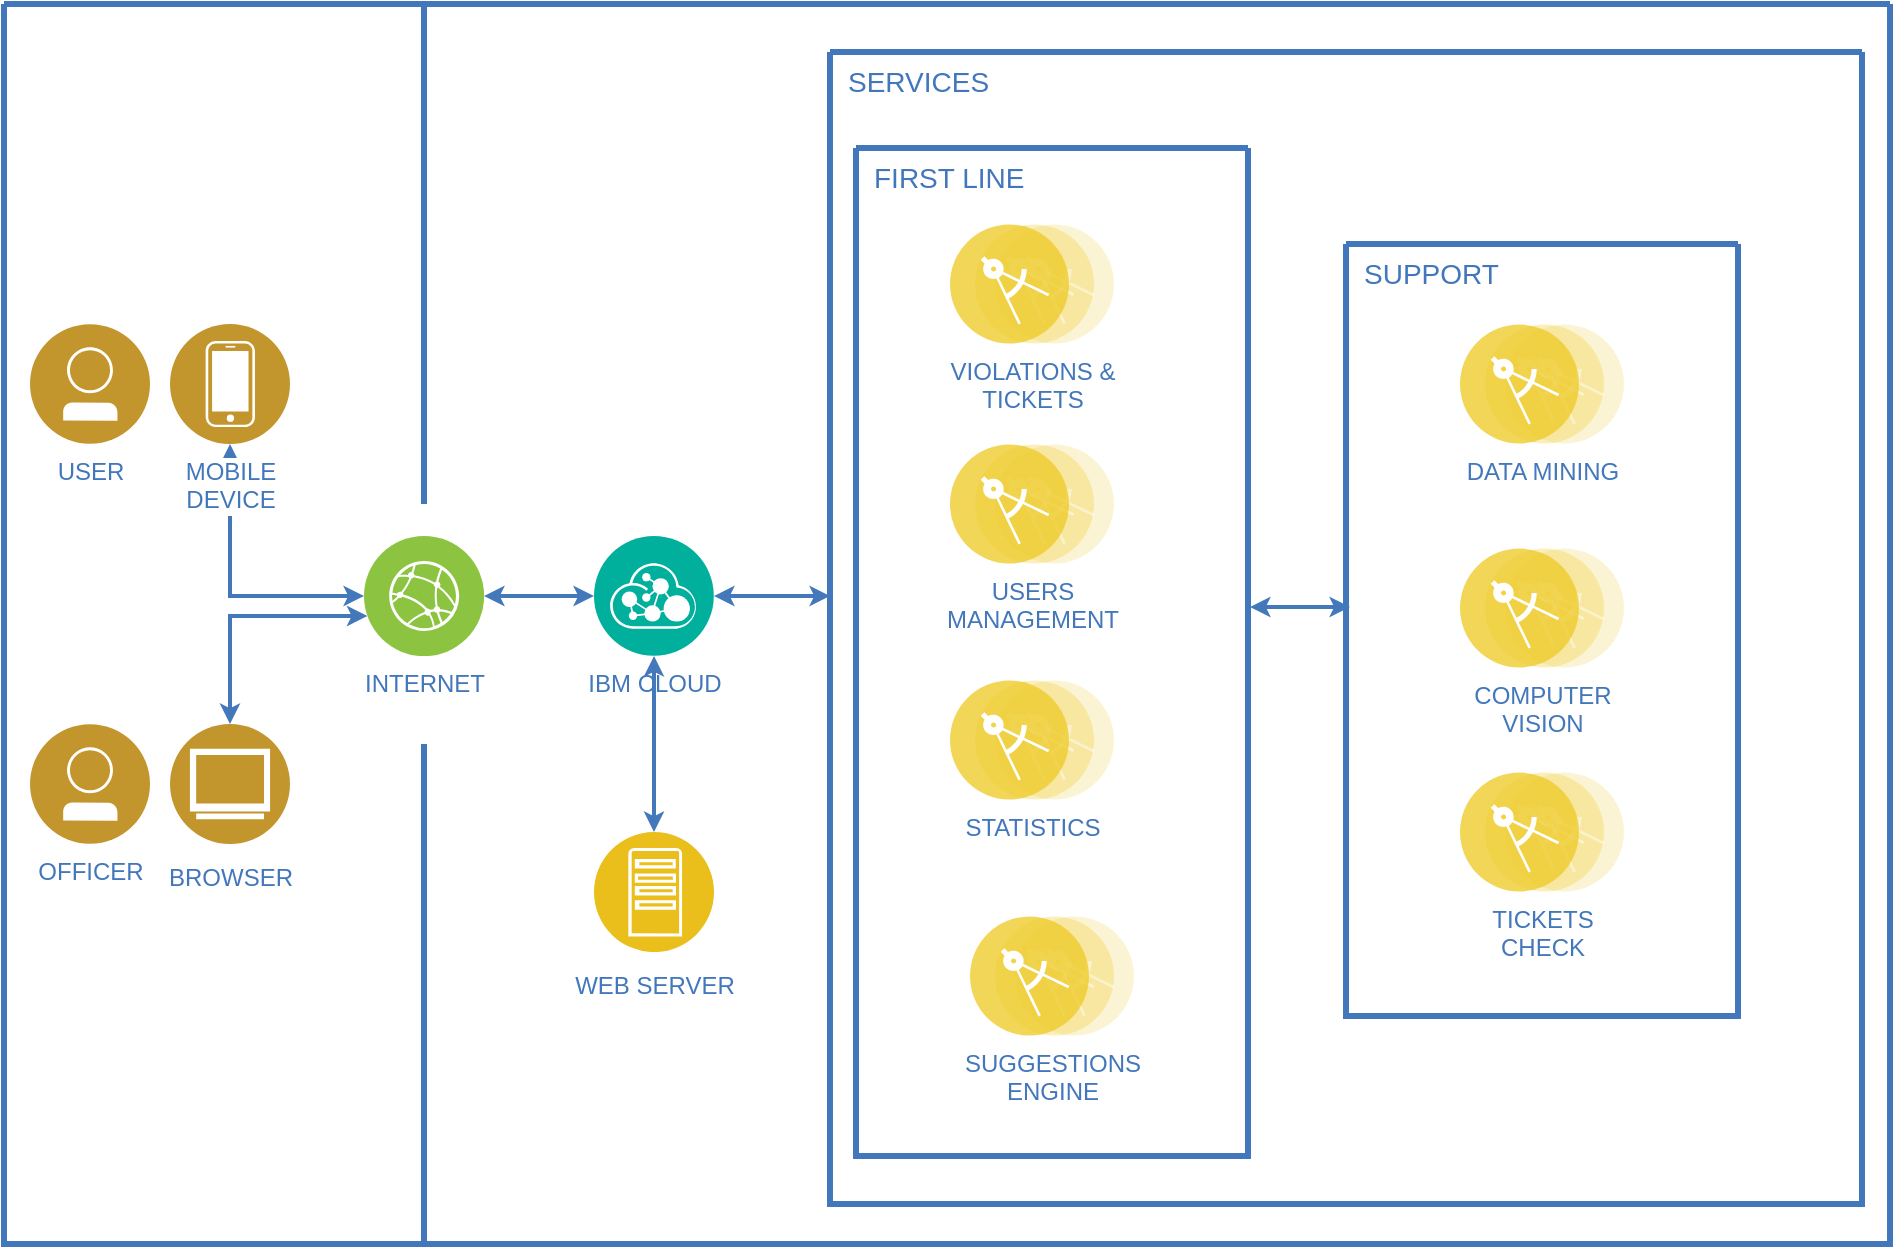 <mxfile version="12.2.9" type="device" pages="1"><diagram id="31b32b95-0358-9bc7-6ba0-a27c054ed1a7" name="Page-1"><mxGraphModel dx="1296" dy="518" grid="1" gridSize="10" guides="1" tooltips="1" connect="1" arrows="1" fold="1" page="1" pageScale="1" pageWidth="827" pageHeight="1169" background="#ffffff" math="0" shadow="0"><root><mxCell id="0"/><mxCell id="1" parent="0"/><mxCell id="2" value="" style="swimlane;shadow=0;strokeColor=#4277BB;fillColor=#ffffff;fontColor=#4277BB;align=right;startSize=0;collapsible=0;strokeWidth=3;" parent="1" vertex="1"><mxGeometry x="247" y="140" width="943" height="620" as="geometry"/></mxCell><mxCell id="4" value="" style="line;strokeWidth=3;direction=south;html=1;shadow=0;labelBackgroundColor=none;fillColor=none;gradientColor=none;fontSize=12;fontColor=#4277BB;align=right;strokeColor=#4277BB;" parent="2" vertex="1"><mxGeometry x="205" width="10" height="250" as="geometry"/></mxCell><mxCell id="16" value="" style="line;strokeWidth=3;direction=south;html=1;shadow=0;labelBackgroundColor=none;fillColor=none;gradientColor=none;fontSize=12;fontColor=#4277BB;align=right;strokeColor=#4277BB;" parent="2" vertex="1"><mxGeometry x="205" y="370" width="10" height="250" as="geometry"/></mxCell><mxCell id="20" value="&lt;div&gt;USER&lt;/div&gt;" style="aspect=fixed;perimeter=ellipsePerimeter;html=1;align=center;shadow=0;dashed=0;image;image=img/lib/ibm/users/user.svg;labelBackgroundColor=#ffffff;strokeColor=#666666;strokeWidth=3;fillColor=#C2952D;gradientColor=none;fontSize=12;fontColor=#4277BB;" parent="2" vertex="1"><mxGeometry x="13" y="160" width="60" height="60" as="geometry"/></mxCell><mxCell id="21" style="edgeStyle=orthogonalEdgeStyle;rounded=0;html=1;labelBackgroundColor=#ffffff;startArrow=classic;startFill=1;startSize=4;endArrow=classic;endFill=1;endSize=4;jettySize=auto;orthogonalLoop=1;strokeColor=#4378BB;strokeWidth=2;fontSize=19;fontColor=#CC99FF;exitX=0.5;exitY=1;exitDx=0;exitDy=0;" parent="2" source="22" target="26" edge="1"><mxGeometry relative="1" as="geometry"><Array as="points"><mxPoint x="113" y="296"/></Array><mxPoint x="181" y="110" as="sourcePoint"/></mxGeometry></mxCell><mxCell id="22" value="MOBILE&lt;br&gt;DEVICE" style="aspect=fixed;perimeter=ellipsePerimeter;html=1;align=center;shadow=0;dashed=0;image;image=img/lib/ibm/users/device.svg;labelBackgroundColor=#ffffff;strokeColor=#666666;strokeWidth=3;fillColor=#C2952D;gradientColor=none;fontSize=12;fontColor=#4277BB;" parent="2" vertex="1"><mxGeometry x="83" y="160" width="60" height="60" as="geometry"/></mxCell><mxCell id="23" style="edgeStyle=orthogonalEdgeStyle;rounded=0;html=1;labelBackgroundColor=#ffffff;startArrow=classic;startFill=1;startSize=4;endArrow=classic;endFill=1;endSize=4;jettySize=auto;orthogonalLoop=1;strokeColor=#4378BB;strokeWidth=2;fontSize=19;fontColor=#CC99FF;exitX=0.5;exitY=0;exitDx=0;exitDy=0;" parent="2" source="MRsUcWYTE7bETEVFLs72-99" target="26" edge="1"><mxGeometry relative="1" as="geometry"><Array as="points"><mxPoint x="113" y="306"/></Array><mxPoint x="114.999" y="400.294" as="sourcePoint"/></mxGeometry></mxCell><mxCell id="25" style="edgeStyle=orthogonalEdgeStyle;rounded=0;html=1;labelBackgroundColor=#ffffff;startArrow=classic;startFill=1;startSize=4;endArrow=classic;endFill=1;endSize=4;jettySize=auto;orthogonalLoop=1;strokeColor=#4378BB;strokeWidth=2;fontSize=19;fontColor=#CC99FF;" parent="2" source="26" target="28" edge="1"><mxGeometry relative="1" as="geometry"/></mxCell><mxCell id="26" value="INTERNET" style="aspect=fixed;perimeter=ellipsePerimeter;html=1;align=center;shadow=0;dashed=0;image;image=img/lib/ibm/infrastructure/edge_services.svg;labelBackgroundColor=#ffffff;strokeColor=#666666;strokeWidth=3;fillColor=#C2952D;gradientColor=none;fontSize=12;fontColor=#4277BB;" parent="2" vertex="1"><mxGeometry x="180" y="266" width="60" height="60" as="geometry"/></mxCell><mxCell id="27" style="edgeStyle=elbowEdgeStyle;rounded=0;html=1;labelBackgroundColor=#ffffff;startArrow=classic;startFill=1;startSize=4;endArrow=classic;endFill=1;endSize=4;jettySize=auto;orthogonalLoop=1;strokeColor=#4378BB;strokeWidth=2;fontSize=19;fontColor=#CC99FF;elbow=vertical;" parent="2" source="28" target="35" edge="1"><mxGeometry relative="1" as="geometry"><mxPoint x="380" y="296" as="targetPoint"/><Array as="points"><mxPoint x="376" y="296"/></Array></mxGeometry></mxCell><mxCell id="28" value="IBM CLOUD" style="aspect=fixed;perimeter=ellipsePerimeter;html=1;align=center;shadow=0;dashed=0;image;image=img/lib/ibm/management/api_management.svg;labelBackgroundColor=#ffffff;strokeColor=#666666;strokeWidth=3;fillColor=#C2952D;gradientColor=none;fontSize=12;fontColor=#4277BB;" parent="2" vertex="1"><mxGeometry x="295" y="266" width="60" height="60" as="geometry"/></mxCell><mxCell id="35" value="" style="swimlane;shadow=0;strokeColor=#4277BB;fillColor=#ffffff;fontColor=#4277BB;align=right;startSize=0;collapsible=0;strokeWidth=3;" parent="2" vertex="1"><mxGeometry x="413" y="24" width="516" height="576" as="geometry"/></mxCell><mxCell id="52" value="SERVICES" style="text;html=1;align=left;verticalAlign=top;fontColor=#4277BB;shadow=0;dashed=0;strokeColor=none;fillColor=none;labelBackgroundColor=none;fontStyle=0;fontSize=14;spacingLeft=5;" parent="35" vertex="1"><mxGeometry x="2" width="231" height="24" as="geometry"/></mxCell><mxCell id="MRsUcWYTE7bETEVFLs72-113" value="" style="swimlane;shadow=0;strokeColor=#4277BB;fillColor=#ffffff;fontColor=#4277BB;align=right;startSize=0;collapsible=0;strokeWidth=3;" vertex="1" parent="35"><mxGeometry x="13" y="48" width="196" height="504" as="geometry"/></mxCell><mxCell id="MRsUcWYTE7bETEVFLs72-114" value="FIRST LINE" style="text;html=1;align=left;verticalAlign=top;fontColor=#4277BB;shadow=0;dashed=0;strokeColor=none;fillColor=none;labelBackgroundColor=none;fontStyle=0;fontSize=14;spacingLeft=5;" vertex="1" parent="MRsUcWYTE7bETEVFLs72-113"><mxGeometry x="2" width="231" height="24" as="geometry"/></mxCell><mxCell id="MRsUcWYTE7bETEVFLs72-105" value="VIOLATIONS &amp;amp;&lt;br&gt;TICKETS" style="aspect=fixed;perimeter=ellipsePerimeter;html=1;align=center;shadow=0;dashed=0;image;image=img/lib/ibm/applications/microservice.svg;labelBackgroundColor=#ffffff;strokeColor=#666666;strokeWidth=3;fillColor=#C2952D;gradientColor=none;fontSize=12;fontColor=#4277BB;" vertex="1" parent="MRsUcWYTE7bETEVFLs72-113"><mxGeometry x="47" y="38" width="82" height="60" as="geometry"/></mxCell><mxCell id="MRsUcWYTE7bETEVFLs72-124" value="SUGGESTIONS&lt;br&gt;ENGINE" style="aspect=fixed;perimeter=ellipsePerimeter;html=1;align=center;shadow=0;dashed=0;image;image=img/lib/ibm/applications/microservice.svg;labelBackgroundColor=#ffffff;strokeColor=#666666;strokeWidth=3;fillColor=#C2952D;gradientColor=none;fontSize=12;fontColor=#4277BB;" vertex="1" parent="MRsUcWYTE7bETEVFLs72-113"><mxGeometry x="57" y="384" width="82" height="60" as="geometry"/></mxCell><mxCell id="73" value="USERS&lt;br&gt;MANAGEMENT" style="aspect=fixed;perimeter=ellipsePerimeter;html=1;align=center;shadow=0;dashed=0;image;image=img/lib/ibm/applications/microservice.svg;labelBackgroundColor=#ffffff;strokeColor=#666666;strokeWidth=3;fillColor=#C2952D;gradientColor=none;fontSize=12;fontColor=#4277BB;" parent="MRsUcWYTE7bETEVFLs72-113" vertex="1"><mxGeometry x="47" y="148" width="82" height="60" as="geometry"/></mxCell><mxCell id="MRsUcWYTE7bETEVFLs72-112" value="STATISTICS" style="aspect=fixed;perimeter=ellipsePerimeter;html=1;align=center;shadow=0;dashed=0;image;image=img/lib/ibm/applications/microservice.svg;labelBackgroundColor=#ffffff;strokeColor=#666666;strokeWidth=3;fillColor=#C2952D;gradientColor=none;fontSize=12;fontColor=#4277BB;" vertex="1" parent="MRsUcWYTE7bETEVFLs72-113"><mxGeometry x="47" y="266" width="82" height="60" as="geometry"/></mxCell><mxCell id="MRsUcWYTE7bETEVFLs72-121" value="" style="swimlane;shadow=0;strokeColor=#4277BB;fillColor=#ffffff;fontColor=#4277BB;align=right;startSize=0;collapsible=0;strokeWidth=3;" vertex="1" parent="35"><mxGeometry x="258" y="96" width="196" height="386" as="geometry"/></mxCell><mxCell id="MRsUcWYTE7bETEVFLs72-122" value="SUPPORT" style="text;html=1;align=left;verticalAlign=top;fontColor=#4277BB;shadow=0;dashed=0;strokeColor=none;fillColor=none;labelBackgroundColor=none;fontStyle=0;fontSize=14;spacingLeft=5;" vertex="1" parent="MRsUcWYTE7bETEVFLs72-121"><mxGeometry x="2" width="188" height="24" as="geometry"/></mxCell><mxCell id="MRsUcWYTE7bETEVFLs72-109" value="DATA MINING" style="aspect=fixed;perimeter=ellipsePerimeter;html=1;align=center;shadow=0;dashed=0;image;image=img/lib/ibm/applications/microservice.svg;labelBackgroundColor=#ffffff;strokeColor=#666666;strokeWidth=3;fillColor=#C2952D;gradientColor=none;fontSize=12;fontColor=#4277BB;" vertex="1" parent="MRsUcWYTE7bETEVFLs72-121"><mxGeometry x="57" y="40" width="82" height="60" as="geometry"/></mxCell><mxCell id="MRsUcWYTE7bETEVFLs72-110" value="COMPUTER&lt;br&gt;VISION" style="aspect=fixed;perimeter=ellipsePerimeter;html=1;align=center;shadow=0;dashed=0;image;image=img/lib/ibm/applications/microservice.svg;labelBackgroundColor=#ffffff;strokeColor=#666666;strokeWidth=3;fillColor=#C2952D;gradientColor=none;fontSize=12;fontColor=#4277BB;" vertex="1" parent="MRsUcWYTE7bETEVFLs72-121"><mxGeometry x="57" y="152" width="82" height="60" as="geometry"/></mxCell><mxCell id="MRsUcWYTE7bETEVFLs72-111" value="TICKETS&lt;br&gt;CHECK" style="aspect=fixed;perimeter=ellipsePerimeter;html=1;align=center;shadow=0;dashed=0;image;image=img/lib/ibm/applications/microservice.svg;labelBackgroundColor=#ffffff;strokeColor=#666666;strokeWidth=3;fillColor=#C2952D;gradientColor=none;fontSize=12;fontColor=#4277BB;" vertex="1" parent="MRsUcWYTE7bETEVFLs72-121"><mxGeometry x="57" y="264" width="82" height="60" as="geometry"/></mxCell><mxCell id="MRsUcWYTE7bETEVFLs72-126" style="edgeStyle=elbowEdgeStyle;rounded=0;html=1;labelBackgroundColor=#ffffff;startArrow=classic;startFill=1;startSize=4;endArrow=classic;endFill=1;endSize=4;jettySize=auto;orthogonalLoop=1;strokeColor=#4378BB;strokeWidth=2;fontSize=19;fontColor=#CC99FF;elbow=vertical;" edge="1" parent="MRsUcWYTE7bETEVFLs72-121"><mxGeometry relative="1" as="geometry"><mxPoint x="2" y="182" as="targetPoint"/><Array as="points"><mxPoint x="-27" y="181.5"/></Array><mxPoint x="-48" y="181.5" as="sourcePoint"/></mxGeometry></mxCell><mxCell id="MRsUcWYTE7bETEVFLs72-99" value="BROWSER" style="aspect=fixed;perimeter=ellipsePerimeter;html=1;align=center;shadow=0;dashed=0;fontColor=#4277BB;labelBackgroundColor=#ffffff;fontSize=12;spacingTop=3;image;image=img/lib/ibm/users/browser.svg;" vertex="1" parent="2"><mxGeometry x="83" y="360" width="60" height="60" as="geometry"/></mxCell><mxCell id="MRsUcWYTE7bETEVFLs72-125" value="&lt;div&gt;OFFICER&lt;/div&gt;" style="aspect=fixed;perimeter=ellipsePerimeter;html=1;align=center;shadow=0;dashed=0;image;image=img/lib/ibm/users/user.svg;labelBackgroundColor=#ffffff;strokeColor=#666666;strokeWidth=3;fillColor=#C2952D;gradientColor=none;fontSize=12;fontColor=#4277BB;" vertex="1" parent="2"><mxGeometry x="13" y="360" width="60" height="60" as="geometry"/></mxCell><mxCell id="MRsUcWYTE7bETEVFLs72-127" value="WEB SERVER" style="aspect=fixed;perimeter=ellipsePerimeter;html=1;align=center;shadow=0;dashed=0;fontColor=#4277BB;labelBackgroundColor=#ffffff;fontSize=12;spacingTop=3;image;image=img/lib/ibm/applications/app_server.svg;" vertex="1" parent="2"><mxGeometry x="295" y="414" width="60" height="60" as="geometry"/></mxCell><mxCell id="MRsUcWYTE7bETEVFLs72-128" style="edgeStyle=elbowEdgeStyle;rounded=0;html=1;labelBackgroundColor=#ffffff;startArrow=classic;startFill=1;startSize=4;endArrow=classic;endFill=1;endSize=4;jettySize=auto;orthogonalLoop=1;strokeColor=#4378BB;strokeWidth=2;fontSize=19;fontColor=#CC99FF;elbow=vertical;exitX=0.5;exitY=1;exitDx=0;exitDy=0;entryX=0.5;entryY=0;entryDx=0;entryDy=0;" edge="1" parent="2" source="28" target="MRsUcWYTE7bETEVFLs72-127"><mxGeometry relative="1" as="geometry"><mxPoint x="355" y="390" as="targetPoint"/><Array as="points"><mxPoint x="318" y="390"/></Array><mxPoint x="297" y="390" as="sourcePoint"/></mxGeometry></mxCell></root></mxGraphModel></diagram></mxfile>